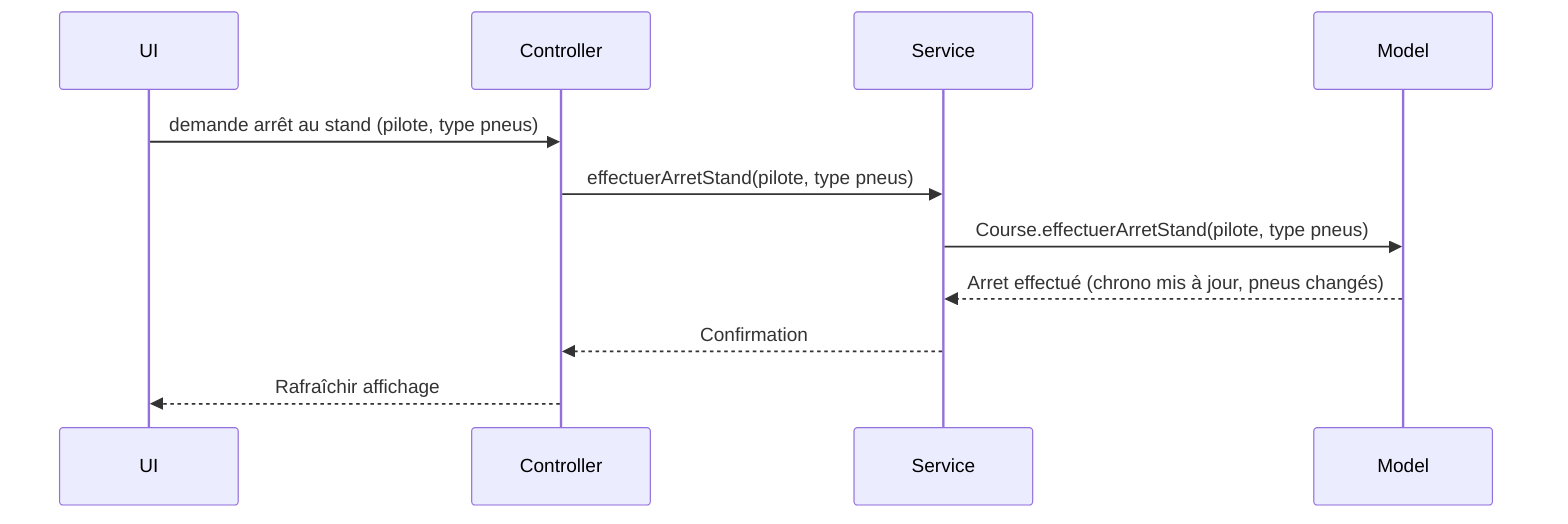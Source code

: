 sequenceDiagram
    participant UI
    participant Controller
    participant Service
    participant Model

    UI->>Controller: demande arrêt au stand (pilote, type pneus)
    Controller->>Service: effectuerArretStand(pilote, type pneus)
    Service->>Model: Course.effectuerArretStand(pilote, type pneus)
    Model-->>Service: Arret effectué (chrono mis à jour, pneus changés)
    Service-->>Controller: Confirmation
    Controller-->>UI: Rafraîchir affichage